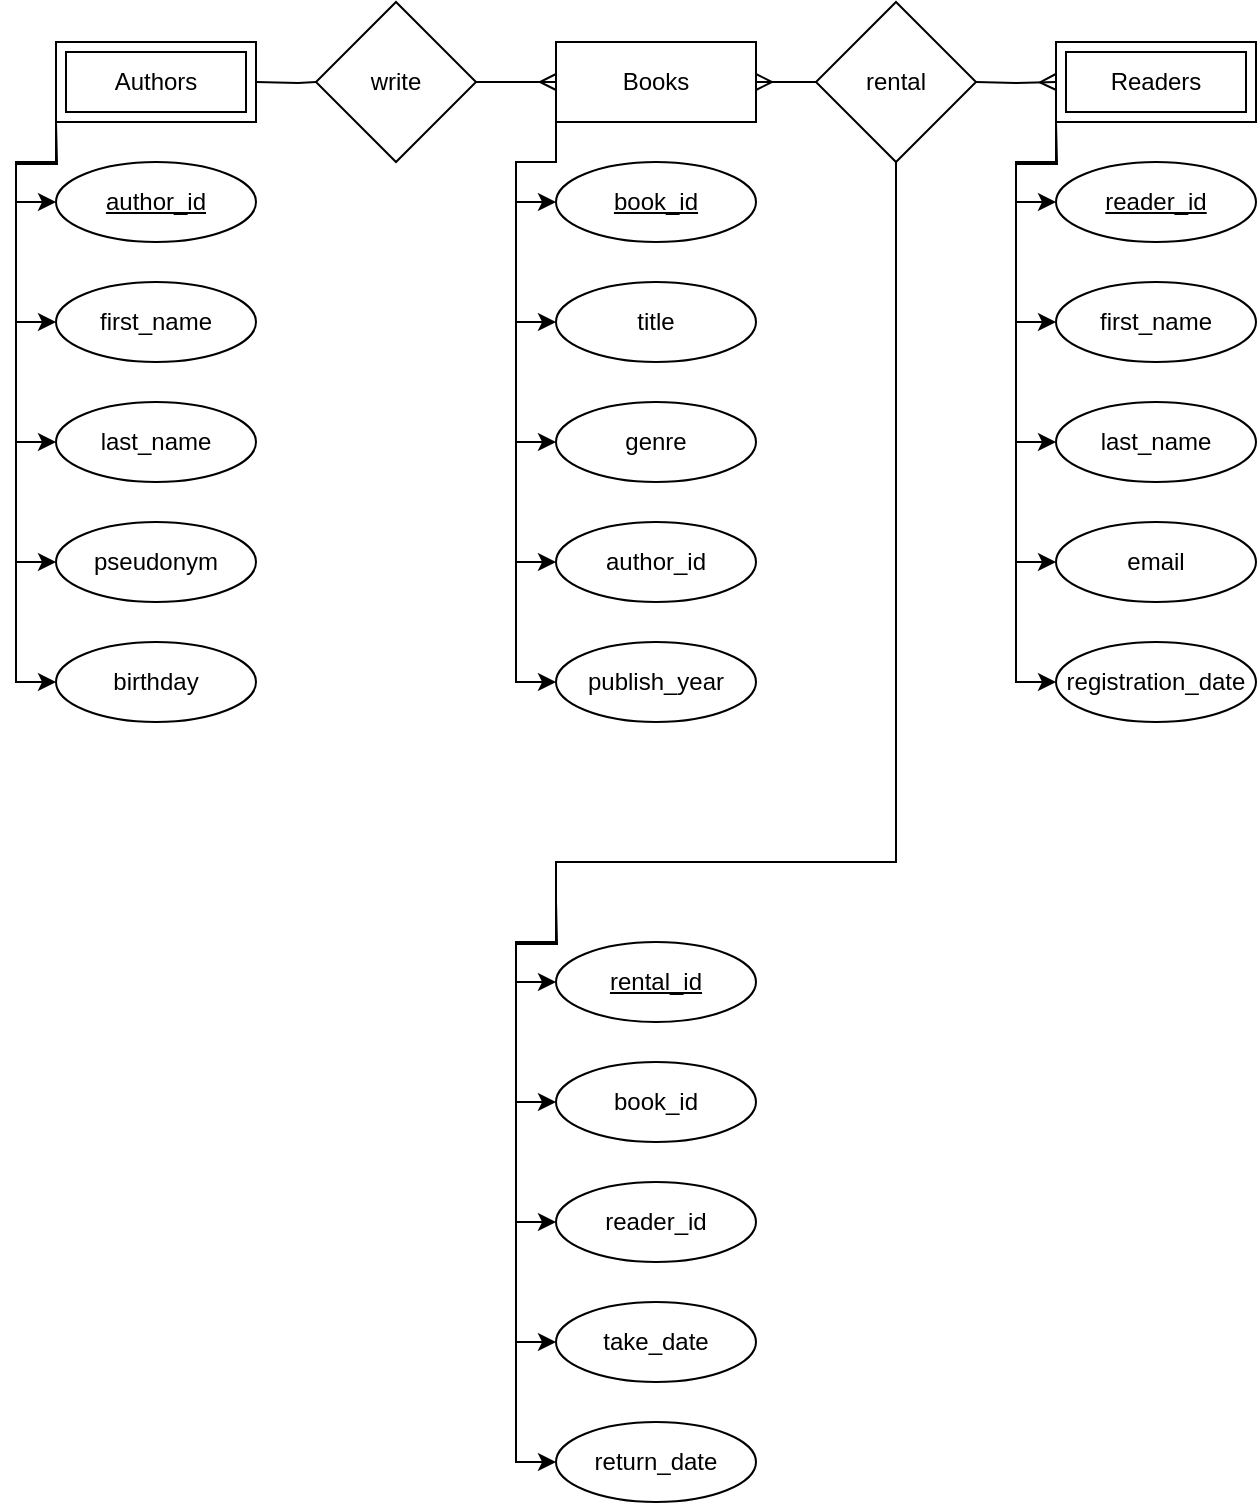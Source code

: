 <mxfile version="24.7.8">
  <diagram name="Страница — 1" id="0-tFpa0ZT3le73UlEQtC">
    <mxGraphModel dx="814" dy="788" grid="1" gridSize="10" guides="1" tooltips="1" connect="1" arrows="1" fold="1" page="1" pageScale="1" pageWidth="827" pageHeight="1169" math="0" shadow="0">
      <root>
        <mxCell id="0" />
        <mxCell id="1" parent="0" />
        <mxCell id="vEnnmk01EU4P09wJa9QG-12" style="edgeStyle=orthogonalEdgeStyle;rounded=0;orthogonalLoop=1;jettySize=auto;html=1;exitX=0;exitY=1;exitDx=0;exitDy=0;entryX=0;entryY=0.5;entryDx=0;entryDy=0;" parent="1" source="vEnnmk01EU4P09wJa9QG-1" target="vEnnmk01EU4P09wJa9QG-2" edge="1">
          <mxGeometry relative="1" as="geometry" />
        </mxCell>
        <mxCell id="vEnnmk01EU4P09wJa9QG-13" style="edgeStyle=orthogonalEdgeStyle;rounded=0;orthogonalLoop=1;jettySize=auto;html=1;exitX=0;exitY=1;exitDx=0;exitDy=0;entryX=0;entryY=0.5;entryDx=0;entryDy=0;" parent="1" source="vEnnmk01EU4P09wJa9QG-1" target="vEnnmk01EU4P09wJa9QG-5" edge="1">
          <mxGeometry relative="1" as="geometry">
            <Array as="points">
              <mxPoint x="340" y="290" />
              <mxPoint x="320" y="290" />
              <mxPoint x="320" y="370" />
            </Array>
          </mxGeometry>
        </mxCell>
        <mxCell id="vEnnmk01EU4P09wJa9QG-14" style="edgeStyle=orthogonalEdgeStyle;rounded=0;orthogonalLoop=1;jettySize=auto;html=1;exitX=0;exitY=1;exitDx=0;exitDy=0;entryX=0;entryY=0.5;entryDx=0;entryDy=0;" parent="1" source="vEnnmk01EU4P09wJa9QG-1" target="vEnnmk01EU4P09wJa9QG-6" edge="1">
          <mxGeometry relative="1" as="geometry">
            <Array as="points">
              <mxPoint x="340" y="290" />
              <mxPoint x="320" y="290" />
              <mxPoint x="320" y="430" />
            </Array>
          </mxGeometry>
        </mxCell>
        <mxCell id="vEnnmk01EU4P09wJa9QG-15" style="edgeStyle=orthogonalEdgeStyle;rounded=0;orthogonalLoop=1;jettySize=auto;html=1;exitX=0;exitY=1;exitDx=0;exitDy=0;entryX=0;entryY=0.5;entryDx=0;entryDy=0;" parent="1" source="vEnnmk01EU4P09wJa9QG-1" target="vEnnmk01EU4P09wJa9QG-7" edge="1">
          <mxGeometry relative="1" as="geometry">
            <Array as="points">
              <mxPoint x="340" y="290" />
              <mxPoint x="320" y="290" />
              <mxPoint x="320" y="490" />
            </Array>
          </mxGeometry>
        </mxCell>
        <mxCell id="vEnnmk01EU4P09wJa9QG-16" style="edgeStyle=orthogonalEdgeStyle;rounded=0;orthogonalLoop=1;jettySize=auto;html=1;exitX=0;exitY=1;exitDx=0;exitDy=0;entryX=0;entryY=0.5;entryDx=0;entryDy=0;" parent="1" source="vEnnmk01EU4P09wJa9QG-1" target="vEnnmk01EU4P09wJa9QG-8" edge="1">
          <mxGeometry relative="1" as="geometry">
            <Array as="points">
              <mxPoint x="340" y="290" />
              <mxPoint x="320" y="290" />
              <mxPoint x="320" y="550" />
            </Array>
          </mxGeometry>
        </mxCell>
        <mxCell id="vEnnmk01EU4P09wJa9QG-44" style="edgeStyle=orthogonalEdgeStyle;rounded=0;orthogonalLoop=1;jettySize=auto;html=1;exitX=0;exitY=0.5;exitDx=0;exitDy=0;entryX=1;entryY=0.5;entryDx=0;entryDy=0;endArrow=none;endFill=0;startArrow=ERmany;startFill=0;" parent="1" source="vEnnmk01EU4P09wJa9QG-1" target="vEnnmk01EU4P09wJa9QG-42" edge="1">
          <mxGeometry relative="1" as="geometry" />
        </mxCell>
        <mxCell id="vEnnmk01EU4P09wJa9QG-47" value="" style="edgeStyle=orthogonalEdgeStyle;rounded=0;orthogonalLoop=1;jettySize=auto;html=1;endArrow=none;endFill=0;startArrow=ERmany;startFill=0;" parent="1" source="vEnnmk01EU4P09wJa9QG-1" target="vEnnmk01EU4P09wJa9QG-46" edge="1">
          <mxGeometry relative="1" as="geometry" />
        </mxCell>
        <mxCell id="vEnnmk01EU4P09wJa9QG-1" value="Books" style="whiteSpace=wrap;html=1;align=center;" parent="1" vertex="1">
          <mxGeometry x="340" y="230" width="100" height="40" as="geometry" />
        </mxCell>
        <mxCell id="vEnnmk01EU4P09wJa9QG-2" value="book_id" style="ellipse;whiteSpace=wrap;html=1;align=center;fontStyle=4;" parent="1" vertex="1">
          <mxGeometry x="340" y="290" width="100" height="40" as="geometry" />
        </mxCell>
        <mxCell id="vEnnmk01EU4P09wJa9QG-5" value="title" style="ellipse;whiteSpace=wrap;html=1;align=center;" parent="1" vertex="1">
          <mxGeometry x="340" y="350" width="100" height="40" as="geometry" />
        </mxCell>
        <mxCell id="vEnnmk01EU4P09wJa9QG-6" value="genre" style="ellipse;whiteSpace=wrap;html=1;align=center;" parent="1" vertex="1">
          <mxGeometry x="340" y="410" width="100" height="40" as="geometry" />
        </mxCell>
        <mxCell id="vEnnmk01EU4P09wJa9QG-7" value="author_id" style="ellipse;whiteSpace=wrap;html=1;align=center;" parent="1" vertex="1">
          <mxGeometry x="340" y="470" width="100" height="40" as="geometry" />
        </mxCell>
        <mxCell id="vEnnmk01EU4P09wJa9QG-8" value="publish_year" style="ellipse;whiteSpace=wrap;html=1;align=center;" parent="1" vertex="1">
          <mxGeometry x="340" y="530" width="100" height="40" as="geometry" />
        </mxCell>
        <mxCell id="vEnnmk01EU4P09wJa9QG-17" style="edgeStyle=orthogonalEdgeStyle;rounded=0;orthogonalLoop=1;jettySize=auto;html=1;exitX=0;exitY=1;exitDx=0;exitDy=0;entryX=0;entryY=0.5;entryDx=0;entryDy=0;" parent="1" target="vEnnmk01EU4P09wJa9QG-23" edge="1">
          <mxGeometry relative="1" as="geometry">
            <mxPoint x="90" y="270" as="sourcePoint" />
          </mxGeometry>
        </mxCell>
        <mxCell id="vEnnmk01EU4P09wJa9QG-18" style="edgeStyle=orthogonalEdgeStyle;rounded=0;orthogonalLoop=1;jettySize=auto;html=1;exitX=0;exitY=1;exitDx=0;exitDy=0;entryX=0;entryY=0.5;entryDx=0;entryDy=0;" parent="1" target="vEnnmk01EU4P09wJa9QG-24" edge="1">
          <mxGeometry relative="1" as="geometry">
            <Array as="points">
              <mxPoint x="90" y="290" />
              <mxPoint x="70" y="290" />
              <mxPoint x="70" y="370" />
            </Array>
            <mxPoint x="90" y="270" as="sourcePoint" />
          </mxGeometry>
        </mxCell>
        <mxCell id="vEnnmk01EU4P09wJa9QG-19" style="edgeStyle=orthogonalEdgeStyle;rounded=0;orthogonalLoop=1;jettySize=auto;html=1;exitX=0;exitY=1;exitDx=0;exitDy=0;entryX=0;entryY=0.5;entryDx=0;entryDy=0;" parent="1" target="vEnnmk01EU4P09wJa9QG-25" edge="1">
          <mxGeometry relative="1" as="geometry">
            <Array as="points">
              <mxPoint x="90" y="290" />
              <mxPoint x="70" y="290" />
              <mxPoint x="70" y="430" />
            </Array>
            <mxPoint x="90" y="270" as="sourcePoint" />
          </mxGeometry>
        </mxCell>
        <mxCell id="vEnnmk01EU4P09wJa9QG-20" style="edgeStyle=orthogonalEdgeStyle;rounded=0;orthogonalLoop=1;jettySize=auto;html=1;exitX=0;exitY=1;exitDx=0;exitDy=0;entryX=0;entryY=0.5;entryDx=0;entryDy=0;" parent="1" target="vEnnmk01EU4P09wJa9QG-26" edge="1">
          <mxGeometry relative="1" as="geometry">
            <Array as="points">
              <mxPoint x="90" y="290" />
              <mxPoint x="70" y="290" />
              <mxPoint x="70" y="490" />
            </Array>
            <mxPoint x="90" y="270" as="sourcePoint" />
          </mxGeometry>
        </mxCell>
        <mxCell id="vEnnmk01EU4P09wJa9QG-21" style="edgeStyle=orthogonalEdgeStyle;rounded=0;orthogonalLoop=1;jettySize=auto;html=1;exitX=0;exitY=1;exitDx=0;exitDy=0;entryX=0;entryY=0.5;entryDx=0;entryDy=0;" parent="1" target="vEnnmk01EU4P09wJa9QG-27" edge="1">
          <mxGeometry relative="1" as="geometry">
            <Array as="points">
              <mxPoint x="90" y="290" />
              <mxPoint x="70" y="290" />
              <mxPoint x="70" y="550" />
            </Array>
            <mxPoint x="90" y="270" as="sourcePoint" />
          </mxGeometry>
        </mxCell>
        <mxCell id="vEnnmk01EU4P09wJa9QG-23" value="author_id" style="ellipse;whiteSpace=wrap;html=1;align=center;fontStyle=4;" parent="1" vertex="1">
          <mxGeometry x="90" y="290" width="100" height="40" as="geometry" />
        </mxCell>
        <mxCell id="vEnnmk01EU4P09wJa9QG-24" value="first_name" style="ellipse;whiteSpace=wrap;html=1;align=center;" parent="1" vertex="1">
          <mxGeometry x="90" y="350" width="100" height="40" as="geometry" />
        </mxCell>
        <mxCell id="vEnnmk01EU4P09wJa9QG-25" value="last_name" style="ellipse;whiteSpace=wrap;html=1;align=center;" parent="1" vertex="1">
          <mxGeometry x="90" y="410" width="100" height="40" as="geometry" />
        </mxCell>
        <mxCell id="vEnnmk01EU4P09wJa9QG-26" value="pseudonym" style="ellipse;whiteSpace=wrap;html=1;align=center;" parent="1" vertex="1">
          <mxGeometry x="90" y="470" width="100" height="40" as="geometry" />
        </mxCell>
        <mxCell id="vEnnmk01EU4P09wJa9QG-27" value="birthday" style="ellipse;whiteSpace=wrap;html=1;align=center;" parent="1" vertex="1">
          <mxGeometry x="90" y="530" width="100" height="40" as="geometry" />
        </mxCell>
        <mxCell id="vEnnmk01EU4P09wJa9QG-28" style="edgeStyle=orthogonalEdgeStyle;rounded=0;orthogonalLoop=1;jettySize=auto;html=1;exitX=0;exitY=1;exitDx=0;exitDy=0;entryX=0;entryY=0.5;entryDx=0;entryDy=0;" parent="1" target="vEnnmk01EU4P09wJa9QG-34" edge="1">
          <mxGeometry relative="1" as="geometry">
            <mxPoint x="590" y="270" as="sourcePoint" />
          </mxGeometry>
        </mxCell>
        <mxCell id="vEnnmk01EU4P09wJa9QG-29" style="edgeStyle=orthogonalEdgeStyle;rounded=0;orthogonalLoop=1;jettySize=auto;html=1;exitX=0;exitY=1;exitDx=0;exitDy=0;entryX=0;entryY=0.5;entryDx=0;entryDy=0;" parent="1" target="vEnnmk01EU4P09wJa9QG-35" edge="1">
          <mxGeometry relative="1" as="geometry">
            <Array as="points">
              <mxPoint x="590" y="290" />
              <mxPoint x="570" y="290" />
              <mxPoint x="570" y="370" />
            </Array>
            <mxPoint x="590" y="270" as="sourcePoint" />
          </mxGeometry>
        </mxCell>
        <mxCell id="vEnnmk01EU4P09wJa9QG-30" style="edgeStyle=orthogonalEdgeStyle;rounded=0;orthogonalLoop=1;jettySize=auto;html=1;exitX=0;exitY=1;exitDx=0;exitDy=0;entryX=0;entryY=0.5;entryDx=0;entryDy=0;" parent="1" target="vEnnmk01EU4P09wJa9QG-36" edge="1">
          <mxGeometry relative="1" as="geometry">
            <Array as="points">
              <mxPoint x="590" y="290" />
              <mxPoint x="570" y="290" />
              <mxPoint x="570" y="430" />
            </Array>
            <mxPoint x="590" y="270" as="sourcePoint" />
          </mxGeometry>
        </mxCell>
        <mxCell id="vEnnmk01EU4P09wJa9QG-31" style="edgeStyle=orthogonalEdgeStyle;rounded=0;orthogonalLoop=1;jettySize=auto;html=1;exitX=0;exitY=1;exitDx=0;exitDy=0;entryX=0;entryY=0.5;entryDx=0;entryDy=0;" parent="1" target="vEnnmk01EU4P09wJa9QG-37" edge="1">
          <mxGeometry relative="1" as="geometry">
            <Array as="points">
              <mxPoint x="590" y="290" />
              <mxPoint x="570" y="290" />
              <mxPoint x="570" y="490" />
            </Array>
            <mxPoint x="590" y="270" as="sourcePoint" />
          </mxGeometry>
        </mxCell>
        <mxCell id="vEnnmk01EU4P09wJa9QG-32" style="edgeStyle=orthogonalEdgeStyle;rounded=0;orthogonalLoop=1;jettySize=auto;html=1;exitX=0;exitY=1;exitDx=0;exitDy=0;entryX=0;entryY=0.5;entryDx=0;entryDy=0;" parent="1" target="vEnnmk01EU4P09wJa9QG-38" edge="1">
          <mxGeometry relative="1" as="geometry">
            <Array as="points">
              <mxPoint x="590" y="290" />
              <mxPoint x="570" y="290" />
              <mxPoint x="570" y="550" />
            </Array>
            <mxPoint x="590" y="270" as="sourcePoint" />
          </mxGeometry>
        </mxCell>
        <mxCell id="vEnnmk01EU4P09wJa9QG-34" value="reader_id" style="ellipse;whiteSpace=wrap;html=1;align=center;fontStyle=4;" parent="1" vertex="1">
          <mxGeometry x="590" y="290" width="100" height="40" as="geometry" />
        </mxCell>
        <mxCell id="vEnnmk01EU4P09wJa9QG-35" value="first_name" style="ellipse;whiteSpace=wrap;html=1;align=center;" parent="1" vertex="1">
          <mxGeometry x="590" y="350" width="100" height="40" as="geometry" />
        </mxCell>
        <mxCell id="vEnnmk01EU4P09wJa9QG-36" value="last_name" style="ellipse;whiteSpace=wrap;html=1;align=center;" parent="1" vertex="1">
          <mxGeometry x="590" y="410" width="100" height="40" as="geometry" />
        </mxCell>
        <mxCell id="vEnnmk01EU4P09wJa9QG-37" value="email" style="ellipse;whiteSpace=wrap;html=1;align=center;" parent="1" vertex="1">
          <mxGeometry x="590" y="470" width="100" height="40" as="geometry" />
        </mxCell>
        <mxCell id="vEnnmk01EU4P09wJa9QG-38" value="registration_date" style="ellipse;whiteSpace=wrap;html=1;align=center;" parent="1" vertex="1">
          <mxGeometry x="590" y="530" width="100" height="40" as="geometry" />
        </mxCell>
        <mxCell id="vEnnmk01EU4P09wJa9QG-43" value="" style="edgeStyle=orthogonalEdgeStyle;rounded=0;orthogonalLoop=1;jettySize=auto;html=1;endArrow=none;endFill=0;" parent="1" target="vEnnmk01EU4P09wJa9QG-42" edge="1">
          <mxGeometry relative="1" as="geometry">
            <mxPoint x="190" y="250" as="sourcePoint" />
          </mxGeometry>
        </mxCell>
        <mxCell id="vEnnmk01EU4P09wJa9QG-48" style="edgeStyle=orthogonalEdgeStyle;rounded=0;orthogonalLoop=1;jettySize=auto;html=1;exitX=0;exitY=0.5;exitDx=0;exitDy=0;endArrow=none;endFill=0;startArrow=ERmany;startFill=0;" parent="1" target="vEnnmk01EU4P09wJa9QG-46" edge="1">
          <mxGeometry relative="1" as="geometry">
            <mxPoint x="590" y="250" as="sourcePoint" />
          </mxGeometry>
        </mxCell>
        <mxCell id="vEnnmk01EU4P09wJa9QG-42" value="write" style="rhombus;whiteSpace=wrap;html=1;rounded=1;arcSize=0;" parent="1" vertex="1">
          <mxGeometry x="220" y="210" width="80" height="80" as="geometry" />
        </mxCell>
        <mxCell id="vEnnmk01EU4P09wJa9QG-46" value="rental" style="rhombus;whiteSpace=wrap;html=1;" parent="1" vertex="1">
          <mxGeometry x="470" y="210" width="80" height="80" as="geometry" />
        </mxCell>
        <mxCell id="vEnnmk01EU4P09wJa9QG-49" style="edgeStyle=orthogonalEdgeStyle;rounded=0;orthogonalLoop=1;jettySize=auto;html=1;exitX=0;exitY=1;exitDx=0;exitDy=0;entryX=0;entryY=0.5;entryDx=0;entryDy=0;" parent="1" target="vEnnmk01EU4P09wJa9QG-54" edge="1">
          <mxGeometry relative="1" as="geometry">
            <mxPoint x="340" y="660" as="sourcePoint" />
          </mxGeometry>
        </mxCell>
        <mxCell id="vEnnmk01EU4P09wJa9QG-50" style="edgeStyle=orthogonalEdgeStyle;rounded=0;orthogonalLoop=1;jettySize=auto;html=1;exitX=0;exitY=1;exitDx=0;exitDy=0;entryX=0;entryY=0.5;entryDx=0;entryDy=0;" parent="1" target="vEnnmk01EU4P09wJa9QG-55" edge="1">
          <mxGeometry relative="1" as="geometry">
            <Array as="points">
              <mxPoint x="340" y="680" />
              <mxPoint x="320" y="680" />
              <mxPoint x="320" y="760" />
            </Array>
            <mxPoint x="340" y="660" as="sourcePoint" />
          </mxGeometry>
        </mxCell>
        <mxCell id="vEnnmk01EU4P09wJa9QG-52" style="edgeStyle=orthogonalEdgeStyle;rounded=0;orthogonalLoop=1;jettySize=auto;html=1;exitX=0;exitY=1;exitDx=0;exitDy=0;entryX=0;entryY=0.5;entryDx=0;entryDy=0;" parent="1" target="vEnnmk01EU4P09wJa9QG-57" edge="1">
          <mxGeometry relative="1" as="geometry">
            <Array as="points">
              <mxPoint x="340" y="680" />
              <mxPoint x="320" y="680" />
              <mxPoint x="320" y="820" />
            </Array>
            <mxPoint x="340" y="660" as="sourcePoint" />
          </mxGeometry>
        </mxCell>
        <mxCell id="vEnnmk01EU4P09wJa9QG-53" style="edgeStyle=orthogonalEdgeStyle;rounded=0;orthogonalLoop=1;jettySize=auto;html=1;exitX=0;exitY=1;exitDx=0;exitDy=0;entryX=0;entryY=0.5;entryDx=0;entryDy=0;" parent="1" target="vEnnmk01EU4P09wJa9QG-58" edge="1">
          <mxGeometry relative="1" as="geometry">
            <Array as="points">
              <mxPoint x="340" y="680" />
              <mxPoint x="320" y="680" />
              <mxPoint x="320" y="880" />
            </Array>
            <mxPoint x="340" y="660" as="sourcePoint" />
          </mxGeometry>
        </mxCell>
        <mxCell id="vEnnmk01EU4P09wJa9QG-54" value="rental_id" style="ellipse;whiteSpace=wrap;html=1;align=center;fontStyle=4;" parent="1" vertex="1">
          <mxGeometry x="340" y="680" width="100" height="40" as="geometry" />
        </mxCell>
        <mxCell id="vEnnmk01EU4P09wJa9QG-55" value="book_id" style="ellipse;whiteSpace=wrap;html=1;align=center;" parent="1" vertex="1">
          <mxGeometry x="340" y="740" width="100" height="40" as="geometry" />
        </mxCell>
        <mxCell id="vEnnmk01EU4P09wJa9QG-57" value="reader_id" style="ellipse;whiteSpace=wrap;html=1;align=center;" parent="1" vertex="1">
          <mxGeometry x="340" y="800" width="100" height="40" as="geometry" />
        </mxCell>
        <mxCell id="vEnnmk01EU4P09wJa9QG-58" value="take_date" style="ellipse;whiteSpace=wrap;html=1;align=center;" parent="1" vertex="1">
          <mxGeometry x="340" y="860" width="100" height="40" as="geometry" />
        </mxCell>
        <mxCell id="vEnnmk01EU4P09wJa9QG-61" style="edgeStyle=orthogonalEdgeStyle;rounded=0;orthogonalLoop=1;jettySize=auto;html=1;exitX=0;exitY=1;exitDx=0;exitDy=0;entryX=0;entryY=0.5;entryDx=0;entryDy=0;" parent="1" target="vEnnmk01EU4P09wJa9QG-60" edge="1">
          <mxGeometry relative="1" as="geometry">
            <mxPoint x="340" y="660" as="sourcePoint" />
            <Array as="points">
              <mxPoint x="340" y="680" />
              <mxPoint x="320" y="680" />
              <mxPoint x="320" y="940" />
            </Array>
          </mxGeometry>
        </mxCell>
        <mxCell id="vEnnmk01EU4P09wJa9QG-60" value="return_date" style="ellipse;whiteSpace=wrap;html=1;align=center;" parent="1" vertex="1">
          <mxGeometry x="340" y="920" width="100" height="40" as="geometry" />
        </mxCell>
        <mxCell id="vEnnmk01EU4P09wJa9QG-66" value="Authors" style="shape=ext;margin=3;double=1;whiteSpace=wrap;html=1;align=center;" parent="1" vertex="1">
          <mxGeometry x="90" y="230" width="100" height="40" as="geometry" />
        </mxCell>
        <mxCell id="vEnnmk01EU4P09wJa9QG-67" value="Readers" style="shape=ext;margin=3;double=1;whiteSpace=wrap;html=1;align=center;" parent="1" vertex="1">
          <mxGeometry x="590" y="230" width="100" height="40" as="geometry" />
        </mxCell>
        <mxCell id="vEnnmk01EU4P09wJa9QG-70" value="" style="endArrow=none;html=1;rounded=0;entryX=0.5;entryY=1;entryDx=0;entryDy=0;" parent="1" target="vEnnmk01EU4P09wJa9QG-46" edge="1">
          <mxGeometry width="50" height="50" relative="1" as="geometry">
            <mxPoint x="340" y="660" as="sourcePoint" />
            <mxPoint x="470" y="590" as="targetPoint" />
            <Array as="points">
              <mxPoint x="340" y="640" />
              <mxPoint x="510" y="640" />
            </Array>
          </mxGeometry>
        </mxCell>
      </root>
    </mxGraphModel>
  </diagram>
</mxfile>

